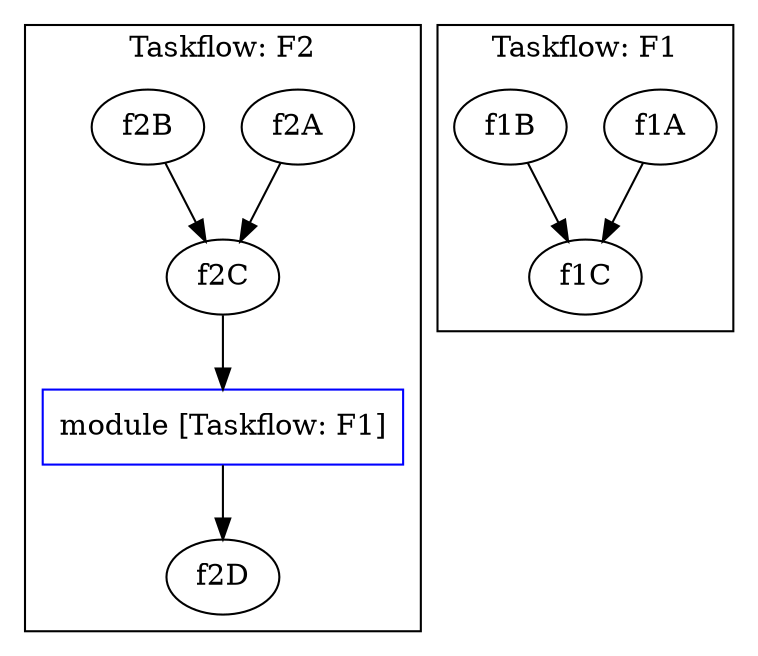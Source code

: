 digraph Taskflow {
subgraph cluster_p0x7ffee9223970 {
label="Taskflow: F2";
p0x7f816f402b60[label="f2A" ];
p0x7f816f402b60 -> p0x7f816f402d80;
p0x7f816f402c70[label="f2B" ];
p0x7f816f402c70 -> p0x7f816f402d80;
p0x7f816f402d80[label="f2C" ];
p0x7f816f402d80 -> p0x7f816f402fa0;
p0x7f816f402e90[label="f2D" ];
p0x7f816f402fa0[shape=box, color=blue, label="module [Taskflow: F1]"];
p0x7f816f402fa0->p0x7f816f402e90;
}
subgraph cluster_p0x7ffee92238d0 {
label="Taskflow: F1";
p0x7f816f402830[label="f1A" ];
p0x7f816f402830 -> p0x7f816f402a50;
p0x7f816f402940[label="f1B" ];
p0x7f816f402940 -> p0x7f816f402a50;
p0x7f816f402a50[label="f1C" ];
}
}
